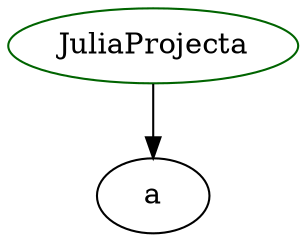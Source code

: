 digraph juliaprojecta{
JuliaProjecta	[shape=oval, color=darkgreen, label="JuliaProjecta"];
JuliaProjecta -> a;
}
